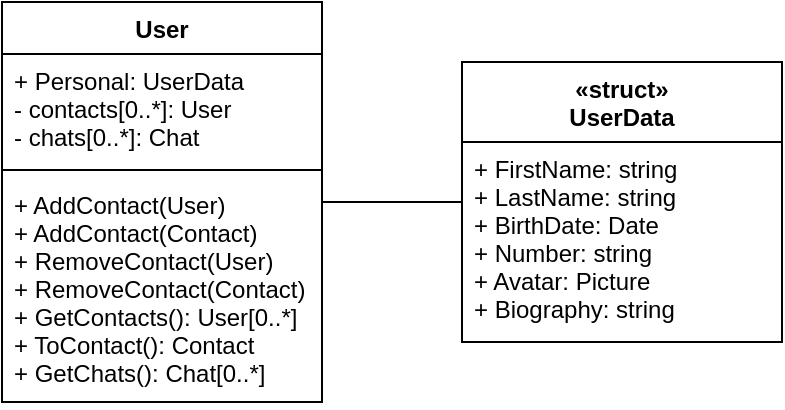 <mxfile version="16.1.2" type="device"><diagram id="4KHgtnS9SflTqepE97PU" name="Страница 1"><mxGraphModel dx="868" dy="553" grid="1" gridSize="10" guides="1" tooltips="1" connect="1" arrows="1" fold="1" page="1" pageScale="1" pageWidth="827" pageHeight="1169" math="0" shadow="0"><root><mxCell id="0"/><mxCell id="1" parent="0"/><mxCell id="bj5gzcmJU8dJt13rrmSL-14" style="edgeStyle=orthogonalEdgeStyle;rounded=0;orthogonalLoop=1;jettySize=auto;html=1;endArrow=none;endFill=0;" edge="1" parent="1" source="bj5gzcmJU8dJt13rrmSL-5" target="bj5gzcmJU8dJt13rrmSL-9"><mxGeometry relative="1" as="geometry"/></mxCell><mxCell id="bj5gzcmJU8dJt13rrmSL-5" value="User" style="swimlane;fontStyle=1;align=center;verticalAlign=top;childLayout=stackLayout;horizontal=1;startSize=26;horizontalStack=0;resizeParent=1;resizeParentMax=0;resizeLast=0;collapsible=1;marginBottom=0;" vertex="1" parent="1"><mxGeometry x="290" y="110" width="160" height="200" as="geometry"/></mxCell><mxCell id="bj5gzcmJU8dJt13rrmSL-6" value="+ Personal: UserData&#10;- contacts[0..*]: User&#10;- chats[0..*]: Chat" style="text;strokeColor=none;fillColor=none;align=left;verticalAlign=top;spacingLeft=4;spacingRight=4;overflow=hidden;rotatable=0;points=[[0,0.5],[1,0.5]];portConstraint=eastwest;" vertex="1" parent="bj5gzcmJU8dJt13rrmSL-5"><mxGeometry y="26" width="160" height="54" as="geometry"/></mxCell><mxCell id="bj5gzcmJU8dJt13rrmSL-7" value="" style="line;strokeWidth=1;fillColor=none;align=left;verticalAlign=middle;spacingTop=-1;spacingLeft=3;spacingRight=3;rotatable=0;labelPosition=right;points=[];portConstraint=eastwest;" vertex="1" parent="bj5gzcmJU8dJt13rrmSL-5"><mxGeometry y="80" width="160" height="8" as="geometry"/></mxCell><mxCell id="bj5gzcmJU8dJt13rrmSL-8" value="+ AddContact(User)&#10;+ AddContact(Contact)&#10;+ RemoveContact(User)&#10;+ RemoveContact(Contact)&#10;+ GetContacts(): User[0..*]&#10;+ ToContact(): Contact&#10;+ GetChats(): Chat[0..*]" style="text;strokeColor=none;fillColor=none;align=left;verticalAlign=top;spacingLeft=4;spacingRight=4;overflow=hidden;rotatable=0;points=[[0,0.5],[1,0.5]];portConstraint=eastwest;" vertex="1" parent="bj5gzcmJU8dJt13rrmSL-5"><mxGeometry y="88" width="160" height="112" as="geometry"/></mxCell><mxCell id="bj5gzcmJU8dJt13rrmSL-9" value="«struct»&#10;UserData" style="swimlane;fontStyle=1;align=center;verticalAlign=top;childLayout=stackLayout;horizontal=1;startSize=40;horizontalStack=0;resizeParent=1;resizeParentMax=0;resizeLast=0;collapsible=1;marginBottom=0;" vertex="1" parent="1"><mxGeometry x="520" y="140" width="160" height="140" as="geometry"/></mxCell><mxCell id="bj5gzcmJU8dJt13rrmSL-10" value="+ FirstName: string&#10;+ LastName: string&#10;+ BirthDate: Date&#10;+ Number: string&#10;+ Avatar: Picture&#10;+ Biography: string" style="text;strokeColor=none;fillColor=none;align=left;verticalAlign=top;spacingLeft=4;spacingRight=4;overflow=hidden;rotatable=0;points=[[0,0.5],[1,0.5]];portConstraint=eastwest;" vertex="1" parent="bj5gzcmJU8dJt13rrmSL-9"><mxGeometry y="40" width="160" height="100" as="geometry"/></mxCell></root></mxGraphModel></diagram></mxfile>